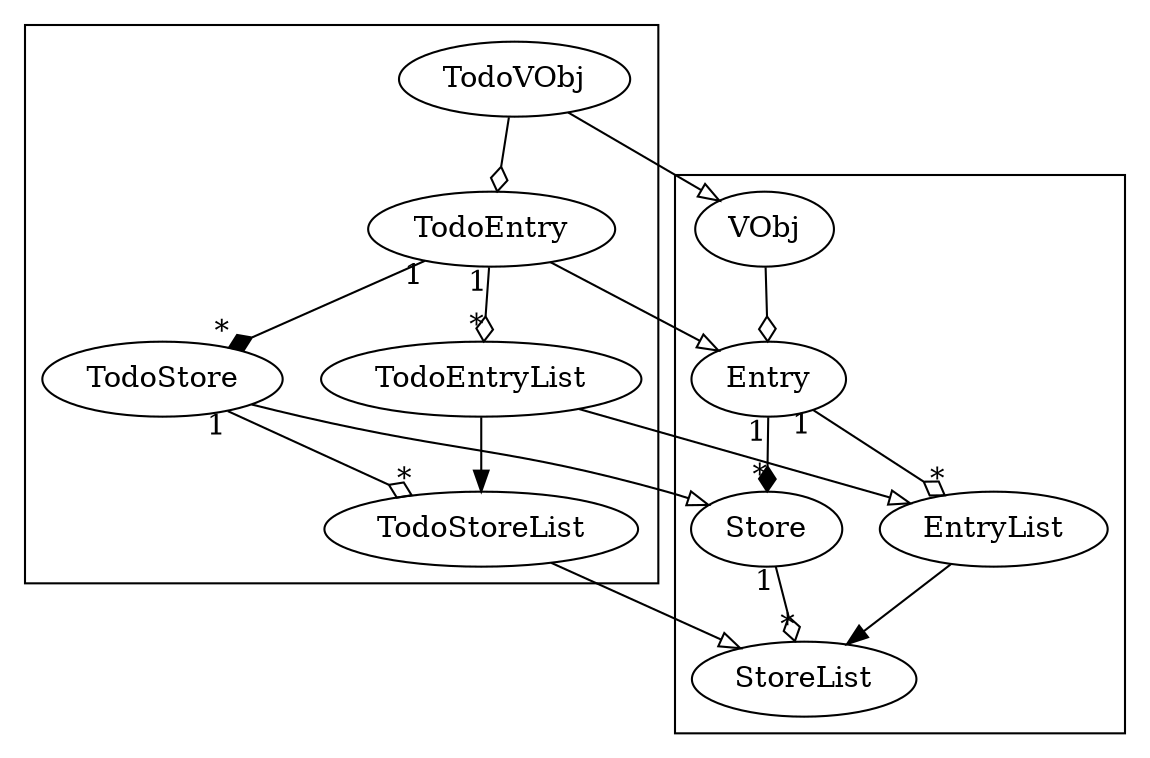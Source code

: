 digraph CD {
    subgraph cluster_0 {
        VObj;
        Entry;
        Store;
        EntryList;
        StoreList;
    }

    subgraph cluster_1 {
        TodoVObj;
        TodoEntry;
        TodoStore;
        TodoEntryList;
        TodoStoreList;
    }

    VObj -> Entry [arrowhead=ediamond];
    Entry -> Store [arrowhead=diamond, headlabel="*", taillabel="1"];
    Entry -> EntryList [arrowhead=ediamond, headlabel="*", taillabel="1"];
    EntryList -> StoreList;
    Store -> StoreList [arrowhead=ediamond, headlabel="*", taillabel="1"];

    TodoVObj -> VObj [arrowhead=empty];
    TodoEntry -> Entry [arrowhead=empty];
    TodoEntryList -> EntryList [arrowhead=empty];
    TodoStore -> Store [arrowhead=empty];
    TodoStoreList -> StoreList [arrowhead=empty];

    TodoVObj -> TodoEntry [arrowhead=ediamond];
    TodoEntry -> TodoStore [arrowhead=diamond, headlabel="*", taillabel="1"];
    TodoEntry -> TodoEntryList [arrowhead=ediamond, headlabel="*", taillabel="1"];
    TodoEntryList -> TodoStoreList;
    TodoStore -> TodoStoreList [arrowhead=ediamond, headlabel="*", taillabel="1"];
}